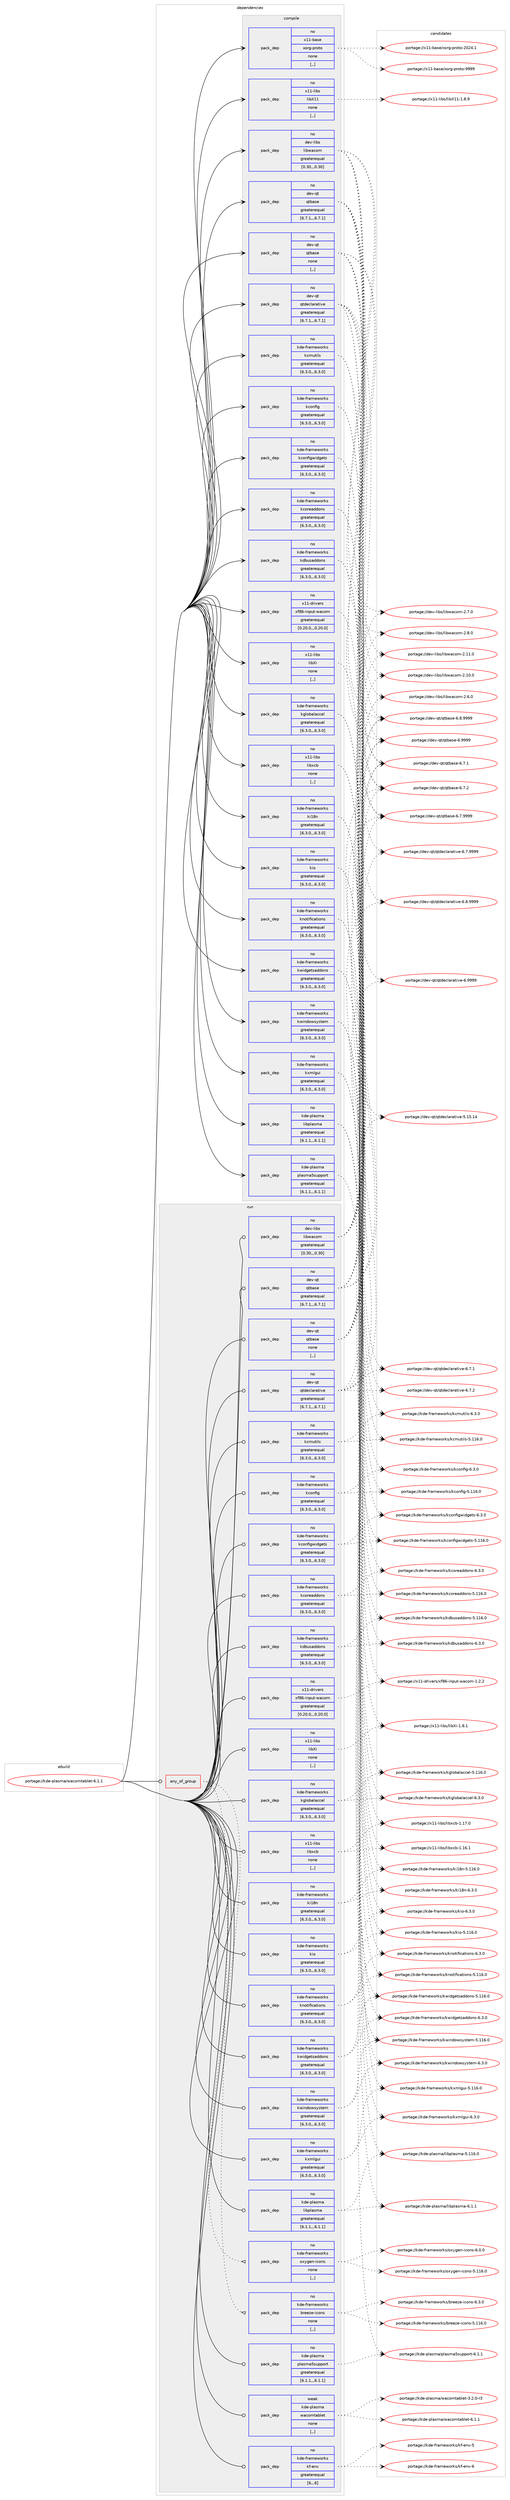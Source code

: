 digraph prolog {

# *************
# Graph options
# *************

newrank=true;
concentrate=true;
compound=true;
graph [rankdir=LR,fontname=Helvetica,fontsize=10,ranksep=1.5];#, ranksep=2.5, nodesep=0.2];
edge  [arrowhead=vee];
node  [fontname=Helvetica,fontsize=10];

# **********
# The ebuild
# **********

subgraph cluster_leftcol {
color=gray;
rank=same;
label=<<i>ebuild</i>>;
id [label="portage://kde-plasma/wacomtablet-6.1.1", color=red, width=4, href="../kde-plasma/wacomtablet-6.1.1.svg"];
}

# ****************
# The dependencies
# ****************

subgraph cluster_midcol {
color=gray;
label=<<i>dependencies</i>>;
subgraph cluster_compile {
fillcolor="#eeeeee";
style=filled;
label=<<i>compile</i>>;
subgraph pack198419 {
dependency267791 [label=<<TABLE BORDER="0" CELLBORDER="1" CELLSPACING="0" CELLPADDING="4" WIDTH="220"><TR><TD ROWSPAN="6" CELLPADDING="30">pack_dep</TD></TR><TR><TD WIDTH="110">no</TD></TR><TR><TD>dev-libs</TD></TR><TR><TD>libwacom</TD></TR><TR><TD>greaterequal</TD></TR><TR><TD>[0.30,,,0.30]</TD></TR></TABLE>>, shape=none, color=blue];
}
id:e -> dependency267791:w [weight=20,style="solid",arrowhead="vee"];
subgraph pack198420 {
dependency267792 [label=<<TABLE BORDER="0" CELLBORDER="1" CELLSPACING="0" CELLPADDING="4" WIDTH="220"><TR><TD ROWSPAN="6" CELLPADDING="30">pack_dep</TD></TR><TR><TD WIDTH="110">no</TD></TR><TR><TD>dev-qt</TD></TR><TR><TD>qtbase</TD></TR><TR><TD>greaterequal</TD></TR><TR><TD>[6.7.1,,,6.7.1]</TD></TR></TABLE>>, shape=none, color=blue];
}
id:e -> dependency267792:w [weight=20,style="solid",arrowhead="vee"];
subgraph pack198421 {
dependency267793 [label=<<TABLE BORDER="0" CELLBORDER="1" CELLSPACING="0" CELLPADDING="4" WIDTH="220"><TR><TD ROWSPAN="6" CELLPADDING="30">pack_dep</TD></TR><TR><TD WIDTH="110">no</TD></TR><TR><TD>dev-qt</TD></TR><TR><TD>qtbase</TD></TR><TR><TD>none</TD></TR><TR><TD>[,,]</TD></TR></TABLE>>, shape=none, color=blue];
}
id:e -> dependency267793:w [weight=20,style="solid",arrowhead="vee"];
subgraph pack198422 {
dependency267794 [label=<<TABLE BORDER="0" CELLBORDER="1" CELLSPACING="0" CELLPADDING="4" WIDTH="220"><TR><TD ROWSPAN="6" CELLPADDING="30">pack_dep</TD></TR><TR><TD WIDTH="110">no</TD></TR><TR><TD>dev-qt</TD></TR><TR><TD>qtdeclarative</TD></TR><TR><TD>greaterequal</TD></TR><TR><TD>[6.7.1,,,6.7.1]</TD></TR></TABLE>>, shape=none, color=blue];
}
id:e -> dependency267794:w [weight=20,style="solid",arrowhead="vee"];
subgraph pack198423 {
dependency267795 [label=<<TABLE BORDER="0" CELLBORDER="1" CELLSPACING="0" CELLPADDING="4" WIDTH="220"><TR><TD ROWSPAN="6" CELLPADDING="30">pack_dep</TD></TR><TR><TD WIDTH="110">no</TD></TR><TR><TD>kde-frameworks</TD></TR><TR><TD>kcmutils</TD></TR><TR><TD>greaterequal</TD></TR><TR><TD>[6.3.0,,,6.3.0]</TD></TR></TABLE>>, shape=none, color=blue];
}
id:e -> dependency267795:w [weight=20,style="solid",arrowhead="vee"];
subgraph pack198424 {
dependency267796 [label=<<TABLE BORDER="0" CELLBORDER="1" CELLSPACING="0" CELLPADDING="4" WIDTH="220"><TR><TD ROWSPAN="6" CELLPADDING="30">pack_dep</TD></TR><TR><TD WIDTH="110">no</TD></TR><TR><TD>kde-frameworks</TD></TR><TR><TD>kconfig</TD></TR><TR><TD>greaterequal</TD></TR><TR><TD>[6.3.0,,,6.3.0]</TD></TR></TABLE>>, shape=none, color=blue];
}
id:e -> dependency267796:w [weight=20,style="solid",arrowhead="vee"];
subgraph pack198425 {
dependency267797 [label=<<TABLE BORDER="0" CELLBORDER="1" CELLSPACING="0" CELLPADDING="4" WIDTH="220"><TR><TD ROWSPAN="6" CELLPADDING="30">pack_dep</TD></TR><TR><TD WIDTH="110">no</TD></TR><TR><TD>kde-frameworks</TD></TR><TR><TD>kconfigwidgets</TD></TR><TR><TD>greaterequal</TD></TR><TR><TD>[6.3.0,,,6.3.0]</TD></TR></TABLE>>, shape=none, color=blue];
}
id:e -> dependency267797:w [weight=20,style="solid",arrowhead="vee"];
subgraph pack198426 {
dependency267798 [label=<<TABLE BORDER="0" CELLBORDER="1" CELLSPACING="0" CELLPADDING="4" WIDTH="220"><TR><TD ROWSPAN="6" CELLPADDING="30">pack_dep</TD></TR><TR><TD WIDTH="110">no</TD></TR><TR><TD>kde-frameworks</TD></TR><TR><TD>kcoreaddons</TD></TR><TR><TD>greaterequal</TD></TR><TR><TD>[6.3.0,,,6.3.0]</TD></TR></TABLE>>, shape=none, color=blue];
}
id:e -> dependency267798:w [weight=20,style="solid",arrowhead="vee"];
subgraph pack198427 {
dependency267799 [label=<<TABLE BORDER="0" CELLBORDER="1" CELLSPACING="0" CELLPADDING="4" WIDTH="220"><TR><TD ROWSPAN="6" CELLPADDING="30">pack_dep</TD></TR><TR><TD WIDTH="110">no</TD></TR><TR><TD>kde-frameworks</TD></TR><TR><TD>kdbusaddons</TD></TR><TR><TD>greaterequal</TD></TR><TR><TD>[6.3.0,,,6.3.0]</TD></TR></TABLE>>, shape=none, color=blue];
}
id:e -> dependency267799:w [weight=20,style="solid",arrowhead="vee"];
subgraph pack198428 {
dependency267800 [label=<<TABLE BORDER="0" CELLBORDER="1" CELLSPACING="0" CELLPADDING="4" WIDTH="220"><TR><TD ROWSPAN="6" CELLPADDING="30">pack_dep</TD></TR><TR><TD WIDTH="110">no</TD></TR><TR><TD>kde-frameworks</TD></TR><TR><TD>kglobalaccel</TD></TR><TR><TD>greaterequal</TD></TR><TR><TD>[6.3.0,,,6.3.0]</TD></TR></TABLE>>, shape=none, color=blue];
}
id:e -> dependency267800:w [weight=20,style="solid",arrowhead="vee"];
subgraph pack198429 {
dependency267801 [label=<<TABLE BORDER="0" CELLBORDER="1" CELLSPACING="0" CELLPADDING="4" WIDTH="220"><TR><TD ROWSPAN="6" CELLPADDING="30">pack_dep</TD></TR><TR><TD WIDTH="110">no</TD></TR><TR><TD>kde-frameworks</TD></TR><TR><TD>ki18n</TD></TR><TR><TD>greaterequal</TD></TR><TR><TD>[6.3.0,,,6.3.0]</TD></TR></TABLE>>, shape=none, color=blue];
}
id:e -> dependency267801:w [weight=20,style="solid",arrowhead="vee"];
subgraph pack198430 {
dependency267802 [label=<<TABLE BORDER="0" CELLBORDER="1" CELLSPACING="0" CELLPADDING="4" WIDTH="220"><TR><TD ROWSPAN="6" CELLPADDING="30">pack_dep</TD></TR><TR><TD WIDTH="110">no</TD></TR><TR><TD>kde-frameworks</TD></TR><TR><TD>kio</TD></TR><TR><TD>greaterequal</TD></TR><TR><TD>[6.3.0,,,6.3.0]</TD></TR></TABLE>>, shape=none, color=blue];
}
id:e -> dependency267802:w [weight=20,style="solid",arrowhead="vee"];
subgraph pack198431 {
dependency267803 [label=<<TABLE BORDER="0" CELLBORDER="1" CELLSPACING="0" CELLPADDING="4" WIDTH="220"><TR><TD ROWSPAN="6" CELLPADDING="30">pack_dep</TD></TR><TR><TD WIDTH="110">no</TD></TR><TR><TD>kde-frameworks</TD></TR><TR><TD>knotifications</TD></TR><TR><TD>greaterequal</TD></TR><TR><TD>[6.3.0,,,6.3.0]</TD></TR></TABLE>>, shape=none, color=blue];
}
id:e -> dependency267803:w [weight=20,style="solid",arrowhead="vee"];
subgraph pack198432 {
dependency267804 [label=<<TABLE BORDER="0" CELLBORDER="1" CELLSPACING="0" CELLPADDING="4" WIDTH="220"><TR><TD ROWSPAN="6" CELLPADDING="30">pack_dep</TD></TR><TR><TD WIDTH="110">no</TD></TR><TR><TD>kde-frameworks</TD></TR><TR><TD>kwidgetsaddons</TD></TR><TR><TD>greaterequal</TD></TR><TR><TD>[6.3.0,,,6.3.0]</TD></TR></TABLE>>, shape=none, color=blue];
}
id:e -> dependency267804:w [weight=20,style="solid",arrowhead="vee"];
subgraph pack198433 {
dependency267805 [label=<<TABLE BORDER="0" CELLBORDER="1" CELLSPACING="0" CELLPADDING="4" WIDTH="220"><TR><TD ROWSPAN="6" CELLPADDING="30">pack_dep</TD></TR><TR><TD WIDTH="110">no</TD></TR><TR><TD>kde-frameworks</TD></TR><TR><TD>kwindowsystem</TD></TR><TR><TD>greaterequal</TD></TR><TR><TD>[6.3.0,,,6.3.0]</TD></TR></TABLE>>, shape=none, color=blue];
}
id:e -> dependency267805:w [weight=20,style="solid",arrowhead="vee"];
subgraph pack198434 {
dependency267806 [label=<<TABLE BORDER="0" CELLBORDER="1" CELLSPACING="0" CELLPADDING="4" WIDTH="220"><TR><TD ROWSPAN="6" CELLPADDING="30">pack_dep</TD></TR><TR><TD WIDTH="110">no</TD></TR><TR><TD>kde-frameworks</TD></TR><TR><TD>kxmlgui</TD></TR><TR><TD>greaterequal</TD></TR><TR><TD>[6.3.0,,,6.3.0]</TD></TR></TABLE>>, shape=none, color=blue];
}
id:e -> dependency267806:w [weight=20,style="solid",arrowhead="vee"];
subgraph pack198435 {
dependency267807 [label=<<TABLE BORDER="0" CELLBORDER="1" CELLSPACING="0" CELLPADDING="4" WIDTH="220"><TR><TD ROWSPAN="6" CELLPADDING="30">pack_dep</TD></TR><TR><TD WIDTH="110">no</TD></TR><TR><TD>kde-plasma</TD></TR><TR><TD>libplasma</TD></TR><TR><TD>greaterequal</TD></TR><TR><TD>[6.1.1,,,6.1.1]</TD></TR></TABLE>>, shape=none, color=blue];
}
id:e -> dependency267807:w [weight=20,style="solid",arrowhead="vee"];
subgraph pack198436 {
dependency267808 [label=<<TABLE BORDER="0" CELLBORDER="1" CELLSPACING="0" CELLPADDING="4" WIDTH="220"><TR><TD ROWSPAN="6" CELLPADDING="30">pack_dep</TD></TR><TR><TD WIDTH="110">no</TD></TR><TR><TD>kde-plasma</TD></TR><TR><TD>plasma5support</TD></TR><TR><TD>greaterequal</TD></TR><TR><TD>[6.1.1,,,6.1.1]</TD></TR></TABLE>>, shape=none, color=blue];
}
id:e -> dependency267808:w [weight=20,style="solid",arrowhead="vee"];
subgraph pack198437 {
dependency267809 [label=<<TABLE BORDER="0" CELLBORDER="1" CELLSPACING="0" CELLPADDING="4" WIDTH="220"><TR><TD ROWSPAN="6" CELLPADDING="30">pack_dep</TD></TR><TR><TD WIDTH="110">no</TD></TR><TR><TD>x11-base</TD></TR><TR><TD>xorg-proto</TD></TR><TR><TD>none</TD></TR><TR><TD>[,,]</TD></TR></TABLE>>, shape=none, color=blue];
}
id:e -> dependency267809:w [weight=20,style="solid",arrowhead="vee"];
subgraph pack198438 {
dependency267810 [label=<<TABLE BORDER="0" CELLBORDER="1" CELLSPACING="0" CELLPADDING="4" WIDTH="220"><TR><TD ROWSPAN="6" CELLPADDING="30">pack_dep</TD></TR><TR><TD WIDTH="110">no</TD></TR><TR><TD>x11-drivers</TD></TR><TR><TD>xf86-input-wacom</TD></TR><TR><TD>greaterequal</TD></TR><TR><TD>[0.20.0,,,0.20.0]</TD></TR></TABLE>>, shape=none, color=blue];
}
id:e -> dependency267810:w [weight=20,style="solid",arrowhead="vee"];
subgraph pack198439 {
dependency267811 [label=<<TABLE BORDER="0" CELLBORDER="1" CELLSPACING="0" CELLPADDING="4" WIDTH="220"><TR><TD ROWSPAN="6" CELLPADDING="30">pack_dep</TD></TR><TR><TD WIDTH="110">no</TD></TR><TR><TD>x11-libs</TD></TR><TR><TD>libX11</TD></TR><TR><TD>none</TD></TR><TR><TD>[,,]</TD></TR></TABLE>>, shape=none, color=blue];
}
id:e -> dependency267811:w [weight=20,style="solid",arrowhead="vee"];
subgraph pack198440 {
dependency267812 [label=<<TABLE BORDER="0" CELLBORDER="1" CELLSPACING="0" CELLPADDING="4" WIDTH="220"><TR><TD ROWSPAN="6" CELLPADDING="30">pack_dep</TD></TR><TR><TD WIDTH="110">no</TD></TR><TR><TD>x11-libs</TD></TR><TR><TD>libXi</TD></TR><TR><TD>none</TD></TR><TR><TD>[,,]</TD></TR></TABLE>>, shape=none, color=blue];
}
id:e -> dependency267812:w [weight=20,style="solid",arrowhead="vee"];
subgraph pack198441 {
dependency267813 [label=<<TABLE BORDER="0" CELLBORDER="1" CELLSPACING="0" CELLPADDING="4" WIDTH="220"><TR><TD ROWSPAN="6" CELLPADDING="30">pack_dep</TD></TR><TR><TD WIDTH="110">no</TD></TR><TR><TD>x11-libs</TD></TR><TR><TD>libxcb</TD></TR><TR><TD>none</TD></TR><TR><TD>[,,]</TD></TR></TABLE>>, shape=none, color=blue];
}
id:e -> dependency267813:w [weight=20,style="solid",arrowhead="vee"];
}
subgraph cluster_compileandrun {
fillcolor="#eeeeee";
style=filled;
label=<<i>compile and run</i>>;
}
subgraph cluster_run {
fillcolor="#eeeeee";
style=filled;
label=<<i>run</i>>;
subgraph any2012 {
dependency267814 [label=<<TABLE BORDER="0" CELLBORDER="1" CELLSPACING="0" CELLPADDING="4"><TR><TD CELLPADDING="10">any_of_group</TD></TR></TABLE>>, shape=none, color=red];subgraph pack198442 {
dependency267815 [label=<<TABLE BORDER="0" CELLBORDER="1" CELLSPACING="0" CELLPADDING="4" WIDTH="220"><TR><TD ROWSPAN="6" CELLPADDING="30">pack_dep</TD></TR><TR><TD WIDTH="110">no</TD></TR><TR><TD>kde-frameworks</TD></TR><TR><TD>breeze-icons</TD></TR><TR><TD>none</TD></TR><TR><TD>[,,]</TD></TR></TABLE>>, shape=none, color=blue];
}
dependency267814:e -> dependency267815:w [weight=20,style="dotted",arrowhead="oinv"];
subgraph pack198443 {
dependency267816 [label=<<TABLE BORDER="0" CELLBORDER="1" CELLSPACING="0" CELLPADDING="4" WIDTH="220"><TR><TD ROWSPAN="6" CELLPADDING="30">pack_dep</TD></TR><TR><TD WIDTH="110">no</TD></TR><TR><TD>kde-frameworks</TD></TR><TR><TD>oxygen-icons</TD></TR><TR><TD>none</TD></TR><TR><TD>[,,]</TD></TR></TABLE>>, shape=none, color=blue];
}
dependency267814:e -> dependency267816:w [weight=20,style="dotted",arrowhead="oinv"];
}
id:e -> dependency267814:w [weight=20,style="solid",arrowhead="odot"];
subgraph pack198444 {
dependency267817 [label=<<TABLE BORDER="0" CELLBORDER="1" CELLSPACING="0" CELLPADDING="4" WIDTH="220"><TR><TD ROWSPAN="6" CELLPADDING="30">pack_dep</TD></TR><TR><TD WIDTH="110">no</TD></TR><TR><TD>dev-libs</TD></TR><TR><TD>libwacom</TD></TR><TR><TD>greaterequal</TD></TR><TR><TD>[0.30,,,0.30]</TD></TR></TABLE>>, shape=none, color=blue];
}
id:e -> dependency267817:w [weight=20,style="solid",arrowhead="odot"];
subgraph pack198445 {
dependency267818 [label=<<TABLE BORDER="0" CELLBORDER="1" CELLSPACING="0" CELLPADDING="4" WIDTH="220"><TR><TD ROWSPAN="6" CELLPADDING="30">pack_dep</TD></TR><TR><TD WIDTH="110">no</TD></TR><TR><TD>dev-qt</TD></TR><TR><TD>qtbase</TD></TR><TR><TD>greaterequal</TD></TR><TR><TD>[6.7.1,,,6.7.1]</TD></TR></TABLE>>, shape=none, color=blue];
}
id:e -> dependency267818:w [weight=20,style="solid",arrowhead="odot"];
subgraph pack198446 {
dependency267819 [label=<<TABLE BORDER="0" CELLBORDER="1" CELLSPACING="0" CELLPADDING="4" WIDTH="220"><TR><TD ROWSPAN="6" CELLPADDING="30">pack_dep</TD></TR><TR><TD WIDTH="110">no</TD></TR><TR><TD>dev-qt</TD></TR><TR><TD>qtbase</TD></TR><TR><TD>none</TD></TR><TR><TD>[,,]</TD></TR></TABLE>>, shape=none, color=blue];
}
id:e -> dependency267819:w [weight=20,style="solid",arrowhead="odot"];
subgraph pack198447 {
dependency267820 [label=<<TABLE BORDER="0" CELLBORDER="1" CELLSPACING="0" CELLPADDING="4" WIDTH="220"><TR><TD ROWSPAN="6" CELLPADDING="30">pack_dep</TD></TR><TR><TD WIDTH="110">no</TD></TR><TR><TD>dev-qt</TD></TR><TR><TD>qtdeclarative</TD></TR><TR><TD>greaterequal</TD></TR><TR><TD>[6.7.1,,,6.7.1]</TD></TR></TABLE>>, shape=none, color=blue];
}
id:e -> dependency267820:w [weight=20,style="solid",arrowhead="odot"];
subgraph pack198448 {
dependency267821 [label=<<TABLE BORDER="0" CELLBORDER="1" CELLSPACING="0" CELLPADDING="4" WIDTH="220"><TR><TD ROWSPAN="6" CELLPADDING="30">pack_dep</TD></TR><TR><TD WIDTH="110">no</TD></TR><TR><TD>kde-frameworks</TD></TR><TR><TD>kcmutils</TD></TR><TR><TD>greaterequal</TD></TR><TR><TD>[6.3.0,,,6.3.0]</TD></TR></TABLE>>, shape=none, color=blue];
}
id:e -> dependency267821:w [weight=20,style="solid",arrowhead="odot"];
subgraph pack198449 {
dependency267822 [label=<<TABLE BORDER="0" CELLBORDER="1" CELLSPACING="0" CELLPADDING="4" WIDTH="220"><TR><TD ROWSPAN="6" CELLPADDING="30">pack_dep</TD></TR><TR><TD WIDTH="110">no</TD></TR><TR><TD>kde-frameworks</TD></TR><TR><TD>kconfig</TD></TR><TR><TD>greaterequal</TD></TR><TR><TD>[6.3.0,,,6.3.0]</TD></TR></TABLE>>, shape=none, color=blue];
}
id:e -> dependency267822:w [weight=20,style="solid",arrowhead="odot"];
subgraph pack198450 {
dependency267823 [label=<<TABLE BORDER="0" CELLBORDER="1" CELLSPACING="0" CELLPADDING="4" WIDTH="220"><TR><TD ROWSPAN="6" CELLPADDING="30">pack_dep</TD></TR><TR><TD WIDTH="110">no</TD></TR><TR><TD>kde-frameworks</TD></TR><TR><TD>kconfigwidgets</TD></TR><TR><TD>greaterequal</TD></TR><TR><TD>[6.3.0,,,6.3.0]</TD></TR></TABLE>>, shape=none, color=blue];
}
id:e -> dependency267823:w [weight=20,style="solid",arrowhead="odot"];
subgraph pack198451 {
dependency267824 [label=<<TABLE BORDER="0" CELLBORDER="1" CELLSPACING="0" CELLPADDING="4" WIDTH="220"><TR><TD ROWSPAN="6" CELLPADDING="30">pack_dep</TD></TR><TR><TD WIDTH="110">no</TD></TR><TR><TD>kde-frameworks</TD></TR><TR><TD>kcoreaddons</TD></TR><TR><TD>greaterequal</TD></TR><TR><TD>[6.3.0,,,6.3.0]</TD></TR></TABLE>>, shape=none, color=blue];
}
id:e -> dependency267824:w [weight=20,style="solid",arrowhead="odot"];
subgraph pack198452 {
dependency267825 [label=<<TABLE BORDER="0" CELLBORDER="1" CELLSPACING="0" CELLPADDING="4" WIDTH="220"><TR><TD ROWSPAN="6" CELLPADDING="30">pack_dep</TD></TR><TR><TD WIDTH="110">no</TD></TR><TR><TD>kde-frameworks</TD></TR><TR><TD>kdbusaddons</TD></TR><TR><TD>greaterequal</TD></TR><TR><TD>[6.3.0,,,6.3.0]</TD></TR></TABLE>>, shape=none, color=blue];
}
id:e -> dependency267825:w [weight=20,style="solid",arrowhead="odot"];
subgraph pack198453 {
dependency267826 [label=<<TABLE BORDER="0" CELLBORDER="1" CELLSPACING="0" CELLPADDING="4" WIDTH="220"><TR><TD ROWSPAN="6" CELLPADDING="30">pack_dep</TD></TR><TR><TD WIDTH="110">no</TD></TR><TR><TD>kde-frameworks</TD></TR><TR><TD>kf-env</TD></TR><TR><TD>greaterequal</TD></TR><TR><TD>[6,,,6]</TD></TR></TABLE>>, shape=none, color=blue];
}
id:e -> dependency267826:w [weight=20,style="solid",arrowhead="odot"];
subgraph pack198454 {
dependency267827 [label=<<TABLE BORDER="0" CELLBORDER="1" CELLSPACING="0" CELLPADDING="4" WIDTH="220"><TR><TD ROWSPAN="6" CELLPADDING="30">pack_dep</TD></TR><TR><TD WIDTH="110">no</TD></TR><TR><TD>kde-frameworks</TD></TR><TR><TD>kglobalaccel</TD></TR><TR><TD>greaterequal</TD></TR><TR><TD>[6.3.0,,,6.3.0]</TD></TR></TABLE>>, shape=none, color=blue];
}
id:e -> dependency267827:w [weight=20,style="solid",arrowhead="odot"];
subgraph pack198455 {
dependency267828 [label=<<TABLE BORDER="0" CELLBORDER="1" CELLSPACING="0" CELLPADDING="4" WIDTH="220"><TR><TD ROWSPAN="6" CELLPADDING="30">pack_dep</TD></TR><TR><TD WIDTH="110">no</TD></TR><TR><TD>kde-frameworks</TD></TR><TR><TD>ki18n</TD></TR><TR><TD>greaterequal</TD></TR><TR><TD>[6.3.0,,,6.3.0]</TD></TR></TABLE>>, shape=none, color=blue];
}
id:e -> dependency267828:w [weight=20,style="solid",arrowhead="odot"];
subgraph pack198456 {
dependency267829 [label=<<TABLE BORDER="0" CELLBORDER="1" CELLSPACING="0" CELLPADDING="4" WIDTH="220"><TR><TD ROWSPAN="6" CELLPADDING="30">pack_dep</TD></TR><TR><TD WIDTH="110">no</TD></TR><TR><TD>kde-frameworks</TD></TR><TR><TD>kio</TD></TR><TR><TD>greaterequal</TD></TR><TR><TD>[6.3.0,,,6.3.0]</TD></TR></TABLE>>, shape=none, color=blue];
}
id:e -> dependency267829:w [weight=20,style="solid",arrowhead="odot"];
subgraph pack198457 {
dependency267830 [label=<<TABLE BORDER="0" CELLBORDER="1" CELLSPACING="0" CELLPADDING="4" WIDTH="220"><TR><TD ROWSPAN="6" CELLPADDING="30">pack_dep</TD></TR><TR><TD WIDTH="110">no</TD></TR><TR><TD>kde-frameworks</TD></TR><TR><TD>knotifications</TD></TR><TR><TD>greaterequal</TD></TR><TR><TD>[6.3.0,,,6.3.0]</TD></TR></TABLE>>, shape=none, color=blue];
}
id:e -> dependency267830:w [weight=20,style="solid",arrowhead="odot"];
subgraph pack198458 {
dependency267831 [label=<<TABLE BORDER="0" CELLBORDER="1" CELLSPACING="0" CELLPADDING="4" WIDTH="220"><TR><TD ROWSPAN="6" CELLPADDING="30">pack_dep</TD></TR><TR><TD WIDTH="110">no</TD></TR><TR><TD>kde-frameworks</TD></TR><TR><TD>kwidgetsaddons</TD></TR><TR><TD>greaterequal</TD></TR><TR><TD>[6.3.0,,,6.3.0]</TD></TR></TABLE>>, shape=none, color=blue];
}
id:e -> dependency267831:w [weight=20,style="solid",arrowhead="odot"];
subgraph pack198459 {
dependency267832 [label=<<TABLE BORDER="0" CELLBORDER="1" CELLSPACING="0" CELLPADDING="4" WIDTH="220"><TR><TD ROWSPAN="6" CELLPADDING="30">pack_dep</TD></TR><TR><TD WIDTH="110">no</TD></TR><TR><TD>kde-frameworks</TD></TR><TR><TD>kwindowsystem</TD></TR><TR><TD>greaterequal</TD></TR><TR><TD>[6.3.0,,,6.3.0]</TD></TR></TABLE>>, shape=none, color=blue];
}
id:e -> dependency267832:w [weight=20,style="solid",arrowhead="odot"];
subgraph pack198460 {
dependency267833 [label=<<TABLE BORDER="0" CELLBORDER="1" CELLSPACING="0" CELLPADDING="4" WIDTH="220"><TR><TD ROWSPAN="6" CELLPADDING="30">pack_dep</TD></TR><TR><TD WIDTH="110">no</TD></TR><TR><TD>kde-frameworks</TD></TR><TR><TD>kxmlgui</TD></TR><TR><TD>greaterequal</TD></TR><TR><TD>[6.3.0,,,6.3.0]</TD></TR></TABLE>>, shape=none, color=blue];
}
id:e -> dependency267833:w [weight=20,style="solid",arrowhead="odot"];
subgraph pack198461 {
dependency267834 [label=<<TABLE BORDER="0" CELLBORDER="1" CELLSPACING="0" CELLPADDING="4" WIDTH="220"><TR><TD ROWSPAN="6" CELLPADDING="30">pack_dep</TD></TR><TR><TD WIDTH="110">no</TD></TR><TR><TD>kde-plasma</TD></TR><TR><TD>libplasma</TD></TR><TR><TD>greaterequal</TD></TR><TR><TD>[6.1.1,,,6.1.1]</TD></TR></TABLE>>, shape=none, color=blue];
}
id:e -> dependency267834:w [weight=20,style="solid",arrowhead="odot"];
subgraph pack198462 {
dependency267835 [label=<<TABLE BORDER="0" CELLBORDER="1" CELLSPACING="0" CELLPADDING="4" WIDTH="220"><TR><TD ROWSPAN="6" CELLPADDING="30">pack_dep</TD></TR><TR><TD WIDTH="110">no</TD></TR><TR><TD>kde-plasma</TD></TR><TR><TD>plasma5support</TD></TR><TR><TD>greaterequal</TD></TR><TR><TD>[6.1.1,,,6.1.1]</TD></TR></TABLE>>, shape=none, color=blue];
}
id:e -> dependency267835:w [weight=20,style="solid",arrowhead="odot"];
subgraph pack198463 {
dependency267836 [label=<<TABLE BORDER="0" CELLBORDER="1" CELLSPACING="0" CELLPADDING="4" WIDTH="220"><TR><TD ROWSPAN="6" CELLPADDING="30">pack_dep</TD></TR><TR><TD WIDTH="110">no</TD></TR><TR><TD>x11-drivers</TD></TR><TR><TD>xf86-input-wacom</TD></TR><TR><TD>greaterequal</TD></TR><TR><TD>[0.20.0,,,0.20.0]</TD></TR></TABLE>>, shape=none, color=blue];
}
id:e -> dependency267836:w [weight=20,style="solid",arrowhead="odot"];
subgraph pack198464 {
dependency267837 [label=<<TABLE BORDER="0" CELLBORDER="1" CELLSPACING="0" CELLPADDING="4" WIDTH="220"><TR><TD ROWSPAN="6" CELLPADDING="30">pack_dep</TD></TR><TR><TD WIDTH="110">no</TD></TR><TR><TD>x11-libs</TD></TR><TR><TD>libXi</TD></TR><TR><TD>none</TD></TR><TR><TD>[,,]</TD></TR></TABLE>>, shape=none, color=blue];
}
id:e -> dependency267837:w [weight=20,style="solid",arrowhead="odot"];
subgraph pack198465 {
dependency267838 [label=<<TABLE BORDER="0" CELLBORDER="1" CELLSPACING="0" CELLPADDING="4" WIDTH="220"><TR><TD ROWSPAN="6" CELLPADDING="30">pack_dep</TD></TR><TR><TD WIDTH="110">no</TD></TR><TR><TD>x11-libs</TD></TR><TR><TD>libxcb</TD></TR><TR><TD>none</TD></TR><TR><TD>[,,]</TD></TR></TABLE>>, shape=none, color=blue];
}
id:e -> dependency267838:w [weight=20,style="solid",arrowhead="odot"];
subgraph pack198466 {
dependency267839 [label=<<TABLE BORDER="0" CELLBORDER="1" CELLSPACING="0" CELLPADDING="4" WIDTH="220"><TR><TD ROWSPAN="6" CELLPADDING="30">pack_dep</TD></TR><TR><TD WIDTH="110">weak</TD></TR><TR><TD>kde-plasma</TD></TR><TR><TD>wacomtablet</TD></TR><TR><TD>none</TD></TR><TR><TD>[,,]</TD></TR></TABLE>>, shape=none, color=blue];
}
id:e -> dependency267839:w [weight=20,style="solid",arrowhead="odot"];
}
}

# **************
# The candidates
# **************

subgraph cluster_choices {
rank=same;
color=gray;
label=<<i>candidates</i>>;

subgraph choice198419 {
color=black;
nodesep=1;
choice10010111845108105981154710810598119979911110945504649484648 [label="portage://dev-libs/libwacom-2.10.0", color=red, width=4,href="../dev-libs/libwacom-2.10.0.svg"];
choice10010111845108105981154710810598119979911110945504649494648 [label="portage://dev-libs/libwacom-2.11.0", color=red, width=4,href="../dev-libs/libwacom-2.11.0.svg"];
choice100101118451081059811547108105981199799111109455046544648 [label="portage://dev-libs/libwacom-2.6.0", color=red, width=4,href="../dev-libs/libwacom-2.6.0.svg"];
choice100101118451081059811547108105981199799111109455046554648 [label="portage://dev-libs/libwacom-2.7.0", color=red, width=4,href="../dev-libs/libwacom-2.7.0.svg"];
choice100101118451081059811547108105981199799111109455046564648 [label="portage://dev-libs/libwacom-2.8.0", color=red, width=4,href="../dev-libs/libwacom-2.8.0.svg"];
dependency267791:e -> choice10010111845108105981154710810598119979911110945504649484648:w [style=dotted,weight="100"];
dependency267791:e -> choice10010111845108105981154710810598119979911110945504649494648:w [style=dotted,weight="100"];
dependency267791:e -> choice100101118451081059811547108105981199799111109455046544648:w [style=dotted,weight="100"];
dependency267791:e -> choice100101118451081059811547108105981199799111109455046554648:w [style=dotted,weight="100"];
dependency267791:e -> choice100101118451081059811547108105981199799111109455046564648:w [style=dotted,weight="100"];
}
subgraph choice198420 {
color=black;
nodesep=1;
choice10010111845113116471131169897115101455446554649 [label="portage://dev-qt/qtbase-6.7.1", color=red, width=4,href="../dev-qt/qtbase-6.7.1.svg"];
choice10010111845113116471131169897115101455446554650 [label="portage://dev-qt/qtbase-6.7.2", color=red, width=4,href="../dev-qt/qtbase-6.7.2.svg"];
choice10010111845113116471131169897115101455446554657575757 [label="portage://dev-qt/qtbase-6.7.9999", color=red, width=4,href="../dev-qt/qtbase-6.7.9999.svg"];
choice10010111845113116471131169897115101455446564657575757 [label="portage://dev-qt/qtbase-6.8.9999", color=red, width=4,href="../dev-qt/qtbase-6.8.9999.svg"];
choice1001011184511311647113116989711510145544657575757 [label="portage://dev-qt/qtbase-6.9999", color=red, width=4,href="../dev-qt/qtbase-6.9999.svg"];
dependency267792:e -> choice10010111845113116471131169897115101455446554649:w [style=dotted,weight="100"];
dependency267792:e -> choice10010111845113116471131169897115101455446554650:w [style=dotted,weight="100"];
dependency267792:e -> choice10010111845113116471131169897115101455446554657575757:w [style=dotted,weight="100"];
dependency267792:e -> choice10010111845113116471131169897115101455446564657575757:w [style=dotted,weight="100"];
dependency267792:e -> choice1001011184511311647113116989711510145544657575757:w [style=dotted,weight="100"];
}
subgraph choice198421 {
color=black;
nodesep=1;
choice10010111845113116471131169897115101455446554649 [label="portage://dev-qt/qtbase-6.7.1", color=red, width=4,href="../dev-qt/qtbase-6.7.1.svg"];
choice10010111845113116471131169897115101455446554650 [label="portage://dev-qt/qtbase-6.7.2", color=red, width=4,href="../dev-qt/qtbase-6.7.2.svg"];
choice10010111845113116471131169897115101455446554657575757 [label="portage://dev-qt/qtbase-6.7.9999", color=red, width=4,href="../dev-qt/qtbase-6.7.9999.svg"];
choice10010111845113116471131169897115101455446564657575757 [label="portage://dev-qt/qtbase-6.8.9999", color=red, width=4,href="../dev-qt/qtbase-6.8.9999.svg"];
choice1001011184511311647113116989711510145544657575757 [label="portage://dev-qt/qtbase-6.9999", color=red, width=4,href="../dev-qt/qtbase-6.9999.svg"];
dependency267793:e -> choice10010111845113116471131169897115101455446554649:w [style=dotted,weight="100"];
dependency267793:e -> choice10010111845113116471131169897115101455446554650:w [style=dotted,weight="100"];
dependency267793:e -> choice10010111845113116471131169897115101455446554657575757:w [style=dotted,weight="100"];
dependency267793:e -> choice10010111845113116471131169897115101455446564657575757:w [style=dotted,weight="100"];
dependency267793:e -> choice1001011184511311647113116989711510145544657575757:w [style=dotted,weight="100"];
}
subgraph choice198422 {
color=black;
nodesep=1;
choice10010111845113116471131161001019910897114971161051181014553464953464952 [label="portage://dev-qt/qtdeclarative-5.15.14", color=red, width=4,href="../dev-qt/qtdeclarative-5.15.14.svg"];
choice1001011184511311647113116100101991089711497116105118101455446554649 [label="portage://dev-qt/qtdeclarative-6.7.1", color=red, width=4,href="../dev-qt/qtdeclarative-6.7.1.svg"];
choice1001011184511311647113116100101991089711497116105118101455446554650 [label="portage://dev-qt/qtdeclarative-6.7.2", color=red, width=4,href="../dev-qt/qtdeclarative-6.7.2.svg"];
choice1001011184511311647113116100101991089711497116105118101455446554657575757 [label="portage://dev-qt/qtdeclarative-6.7.9999", color=red, width=4,href="../dev-qt/qtdeclarative-6.7.9999.svg"];
choice1001011184511311647113116100101991089711497116105118101455446564657575757 [label="portage://dev-qt/qtdeclarative-6.8.9999", color=red, width=4,href="../dev-qt/qtdeclarative-6.8.9999.svg"];
choice100101118451131164711311610010199108971149711610511810145544657575757 [label="portage://dev-qt/qtdeclarative-6.9999", color=red, width=4,href="../dev-qt/qtdeclarative-6.9999.svg"];
dependency267794:e -> choice10010111845113116471131161001019910897114971161051181014553464953464952:w [style=dotted,weight="100"];
dependency267794:e -> choice1001011184511311647113116100101991089711497116105118101455446554649:w [style=dotted,weight="100"];
dependency267794:e -> choice1001011184511311647113116100101991089711497116105118101455446554650:w [style=dotted,weight="100"];
dependency267794:e -> choice1001011184511311647113116100101991089711497116105118101455446554657575757:w [style=dotted,weight="100"];
dependency267794:e -> choice1001011184511311647113116100101991089711497116105118101455446564657575757:w [style=dotted,weight="100"];
dependency267794:e -> choice100101118451131164711311610010199108971149711610511810145544657575757:w [style=dotted,weight="100"];
}
subgraph choice198423 {
color=black;
nodesep=1;
choice107100101451021149710910111911111410711547107991091171161051081154553464949544648 [label="portage://kde-frameworks/kcmutils-5.116.0", color=red, width=4,href="../kde-frameworks/kcmutils-5.116.0.svg"];
choice10710010145102114971091011191111141071154710799109117116105108115455446514648 [label="portage://kde-frameworks/kcmutils-6.3.0", color=red, width=4,href="../kde-frameworks/kcmutils-6.3.0.svg"];
dependency267795:e -> choice107100101451021149710910111911111410711547107991091171161051081154553464949544648:w [style=dotted,weight="100"];
dependency267795:e -> choice10710010145102114971091011191111141071154710799109117116105108115455446514648:w [style=dotted,weight="100"];
}
subgraph choice198424 {
color=black;
nodesep=1;
choice107100101451021149710910111911111410711547107991111101021051034553464949544648 [label="portage://kde-frameworks/kconfig-5.116.0", color=red, width=4,href="../kde-frameworks/kconfig-5.116.0.svg"];
choice10710010145102114971091011191111141071154710799111110102105103455446514648 [label="portage://kde-frameworks/kconfig-6.3.0", color=red, width=4,href="../kde-frameworks/kconfig-6.3.0.svg"];
dependency267796:e -> choice107100101451021149710910111911111410711547107991111101021051034553464949544648:w [style=dotted,weight="100"];
dependency267796:e -> choice10710010145102114971091011191111141071154710799111110102105103455446514648:w [style=dotted,weight="100"];
}
subgraph choice198425 {
color=black;
nodesep=1;
choice107100101451021149710910111911111410711547107991111101021051031191051001031011161154553464949544648 [label="portage://kde-frameworks/kconfigwidgets-5.116.0", color=red, width=4,href="../kde-frameworks/kconfigwidgets-5.116.0.svg"];
choice10710010145102114971091011191111141071154710799111110102105103119105100103101116115455446514648 [label="portage://kde-frameworks/kconfigwidgets-6.3.0", color=red, width=4,href="../kde-frameworks/kconfigwidgets-6.3.0.svg"];
dependency267797:e -> choice107100101451021149710910111911111410711547107991111101021051031191051001031011161154553464949544648:w [style=dotted,weight="100"];
dependency267797:e -> choice10710010145102114971091011191111141071154710799111110102105103119105100103101116115455446514648:w [style=dotted,weight="100"];
}
subgraph choice198426 {
color=black;
nodesep=1;
choice10710010145102114971091011191111141071154710799111114101971001001111101154553464949544648 [label="portage://kde-frameworks/kcoreaddons-5.116.0", color=red, width=4,href="../kde-frameworks/kcoreaddons-5.116.0.svg"];
choice1071001014510211497109101119111114107115471079911111410197100100111110115455446514648 [label="portage://kde-frameworks/kcoreaddons-6.3.0", color=red, width=4,href="../kde-frameworks/kcoreaddons-6.3.0.svg"];
dependency267798:e -> choice10710010145102114971091011191111141071154710799111114101971001001111101154553464949544648:w [style=dotted,weight="100"];
dependency267798:e -> choice1071001014510211497109101119111114107115471079911111410197100100111110115455446514648:w [style=dotted,weight="100"];
}
subgraph choice198427 {
color=black;
nodesep=1;
choice10710010145102114971091011191111141071154710710098117115971001001111101154553464949544648 [label="portage://kde-frameworks/kdbusaddons-5.116.0", color=red, width=4,href="../kde-frameworks/kdbusaddons-5.116.0.svg"];
choice1071001014510211497109101119111114107115471071009811711597100100111110115455446514648 [label="portage://kde-frameworks/kdbusaddons-6.3.0", color=red, width=4,href="../kde-frameworks/kdbusaddons-6.3.0.svg"];
dependency267799:e -> choice10710010145102114971091011191111141071154710710098117115971001001111101154553464949544648:w [style=dotted,weight="100"];
dependency267799:e -> choice1071001014510211497109101119111114107115471071009811711597100100111110115455446514648:w [style=dotted,weight="100"];
}
subgraph choice198428 {
color=black;
nodesep=1;
choice10710010145102114971091011191111141071154710710310811198971089799991011084553464949544648 [label="portage://kde-frameworks/kglobalaccel-5.116.0", color=red, width=4,href="../kde-frameworks/kglobalaccel-5.116.0.svg"];
choice1071001014510211497109101119111114107115471071031081119897108979999101108455446514648 [label="portage://kde-frameworks/kglobalaccel-6.3.0", color=red, width=4,href="../kde-frameworks/kglobalaccel-6.3.0.svg"];
dependency267800:e -> choice10710010145102114971091011191111141071154710710310811198971089799991011084553464949544648:w [style=dotted,weight="100"];
dependency267800:e -> choice1071001014510211497109101119111114107115471071031081119897108979999101108455446514648:w [style=dotted,weight="100"];
}
subgraph choice198429 {
color=black;
nodesep=1;
choice10710010145102114971091011191111141071154710710549561104553464949544648 [label="portage://kde-frameworks/ki18n-5.116.0", color=red, width=4,href="../kde-frameworks/ki18n-5.116.0.svg"];
choice1071001014510211497109101119111114107115471071054956110455446514648 [label="portage://kde-frameworks/ki18n-6.3.0", color=red, width=4,href="../kde-frameworks/ki18n-6.3.0.svg"];
dependency267801:e -> choice10710010145102114971091011191111141071154710710549561104553464949544648:w [style=dotted,weight="100"];
dependency267801:e -> choice1071001014510211497109101119111114107115471071054956110455446514648:w [style=dotted,weight="100"];
}
subgraph choice198430 {
color=black;
nodesep=1;
choice1071001014510211497109101119111114107115471071051114553464949544648 [label="portage://kde-frameworks/kio-5.116.0", color=red, width=4,href="../kde-frameworks/kio-5.116.0.svg"];
choice107100101451021149710910111911111410711547107105111455446514648 [label="portage://kde-frameworks/kio-6.3.0", color=red, width=4,href="../kde-frameworks/kio-6.3.0.svg"];
dependency267802:e -> choice1071001014510211497109101119111114107115471071051114553464949544648:w [style=dotted,weight="100"];
dependency267802:e -> choice107100101451021149710910111911111410711547107105111455446514648:w [style=dotted,weight="100"];
}
subgraph choice198431 {
color=black;
nodesep=1;
choice10710010145102114971091011191111141071154710711011111610510210599971161051111101154553464949544648 [label="portage://kde-frameworks/knotifications-5.116.0", color=red, width=4,href="../kde-frameworks/knotifications-5.116.0.svg"];
choice1071001014510211497109101119111114107115471071101111161051021059997116105111110115455446514648 [label="portage://kde-frameworks/knotifications-6.3.0", color=red, width=4,href="../kde-frameworks/knotifications-6.3.0.svg"];
dependency267803:e -> choice10710010145102114971091011191111141071154710711011111610510210599971161051111101154553464949544648:w [style=dotted,weight="100"];
dependency267803:e -> choice1071001014510211497109101119111114107115471071101111161051021059997116105111110115455446514648:w [style=dotted,weight="100"];
}
subgraph choice198432 {
color=black;
nodesep=1;
choice107100101451021149710910111911111410711547107119105100103101116115971001001111101154553464949544648 [label="portage://kde-frameworks/kwidgetsaddons-5.116.0", color=red, width=4,href="../kde-frameworks/kwidgetsaddons-5.116.0.svg"];
choice10710010145102114971091011191111141071154710711910510010310111611597100100111110115455446514648 [label="portage://kde-frameworks/kwidgetsaddons-6.3.0", color=red, width=4,href="../kde-frameworks/kwidgetsaddons-6.3.0.svg"];
dependency267804:e -> choice107100101451021149710910111911111410711547107119105100103101116115971001001111101154553464949544648:w [style=dotted,weight="100"];
dependency267804:e -> choice10710010145102114971091011191111141071154710711910510010310111611597100100111110115455446514648:w [style=dotted,weight="100"];
}
subgraph choice198433 {
color=black;
nodesep=1;
choice1071001014510211497109101119111114107115471071191051101001111191151211151161011094553464949544648 [label="portage://kde-frameworks/kwindowsystem-5.116.0", color=red, width=4,href="../kde-frameworks/kwindowsystem-5.116.0.svg"];
choice107100101451021149710910111911111410711547107119105110100111119115121115116101109455446514648 [label="portage://kde-frameworks/kwindowsystem-6.3.0", color=red, width=4,href="../kde-frameworks/kwindowsystem-6.3.0.svg"];
dependency267805:e -> choice1071001014510211497109101119111114107115471071191051101001111191151211151161011094553464949544648:w [style=dotted,weight="100"];
dependency267805:e -> choice107100101451021149710910111911111410711547107119105110100111119115121115116101109455446514648:w [style=dotted,weight="100"];
}
subgraph choice198434 {
color=black;
nodesep=1;
choice1071001014510211497109101119111114107115471071201091081031171054553464949544648 [label="portage://kde-frameworks/kxmlgui-5.116.0", color=red, width=4,href="../kde-frameworks/kxmlgui-5.116.0.svg"];
choice107100101451021149710910111911111410711547107120109108103117105455446514648 [label="portage://kde-frameworks/kxmlgui-6.3.0", color=red, width=4,href="../kde-frameworks/kxmlgui-6.3.0.svg"];
dependency267806:e -> choice1071001014510211497109101119111114107115471071201091081031171054553464949544648:w [style=dotted,weight="100"];
dependency267806:e -> choice107100101451021149710910111911111410711547107120109108103117105455446514648:w [style=dotted,weight="100"];
}
subgraph choice198435 {
color=black;
nodesep=1;
choice107100101451121089711510997471081059811210897115109974553464949544648 [label="portage://kde-plasma/libplasma-5.116.0", color=red, width=4,href="../kde-plasma/libplasma-5.116.0.svg"];
choice10710010145112108971151099747108105981121089711510997455446494649 [label="portage://kde-plasma/libplasma-6.1.1", color=red, width=4,href="../kde-plasma/libplasma-6.1.1.svg"];
dependency267807:e -> choice107100101451121089711510997471081059811210897115109974553464949544648:w [style=dotted,weight="100"];
dependency267807:e -> choice10710010145112108971151099747108105981121089711510997455446494649:w [style=dotted,weight="100"];
}
subgraph choice198436 {
color=black;
nodesep=1;
choice10710010145112108971151099747112108971151099753115117112112111114116455446494649 [label="portage://kde-plasma/plasma5support-6.1.1", color=red, width=4,href="../kde-plasma/plasma5support-6.1.1.svg"];
dependency267808:e -> choice10710010145112108971151099747112108971151099753115117112112111114116455446494649:w [style=dotted,weight="100"];
}
subgraph choice198437 {
color=black;
nodesep=1;
choice1204949459897115101471201111141034511211411111611145504850524649 [label="portage://x11-base/xorg-proto-2024.1", color=red, width=4,href="../x11-base/xorg-proto-2024.1.svg"];
choice120494945989711510147120111114103451121141111161114557575757 [label="portage://x11-base/xorg-proto-9999", color=red, width=4,href="../x11-base/xorg-proto-9999.svg"];
dependency267809:e -> choice1204949459897115101471201111141034511211411111611145504850524649:w [style=dotted,weight="100"];
dependency267809:e -> choice120494945989711510147120111114103451121141111161114557575757:w [style=dotted,weight="100"];
}
subgraph choice198438 {
color=black;
nodesep=1;
choice12049494510011410511810111411547120102565445105110112117116451199799111109454946504650 [label="portage://x11-drivers/xf86-input-wacom-1.2.2", color=red, width=4,href="../x11-drivers/xf86-input-wacom-1.2.2.svg"];
dependency267810:e -> choice12049494510011410511810111411547120102565445105110112117116451199799111109454946504650:w [style=dotted,weight="100"];
}
subgraph choice198439 {
color=black;
nodesep=1;
choice120494945108105981154710810598884949454946564657 [label="portage://x11-libs/libX11-1.8.9", color=red, width=4,href="../x11-libs/libX11-1.8.9.svg"];
dependency267811:e -> choice120494945108105981154710810598884949454946564657:w [style=dotted,weight="100"];
}
subgraph choice198440 {
color=black;
nodesep=1;
choice12049494510810598115471081059888105454946564649 [label="portage://x11-libs/libXi-1.8.1", color=red, width=4,href="../x11-libs/libXi-1.8.1.svg"];
dependency267812:e -> choice12049494510810598115471081059888105454946564649:w [style=dotted,weight="100"];
}
subgraph choice198441 {
color=black;
nodesep=1;
choice120494945108105981154710810598120999845494649544649 [label="portage://x11-libs/libxcb-1.16.1", color=red, width=4,href="../x11-libs/libxcb-1.16.1.svg"];
choice120494945108105981154710810598120999845494649554648 [label="portage://x11-libs/libxcb-1.17.0", color=red, width=4,href="../x11-libs/libxcb-1.17.0.svg"];
dependency267813:e -> choice120494945108105981154710810598120999845494649544649:w [style=dotted,weight="100"];
dependency267813:e -> choice120494945108105981154710810598120999845494649554648:w [style=dotted,weight="100"];
}
subgraph choice198442 {
color=black;
nodesep=1;
choice1071001014510211497109101119111114107115479811410110112210145105991111101154553464949544648 [label="portage://kde-frameworks/breeze-icons-5.116.0", color=red, width=4,href="../kde-frameworks/breeze-icons-5.116.0.svg"];
choice107100101451021149710910111911111410711547981141011011221014510599111110115455446514648 [label="portage://kde-frameworks/breeze-icons-6.3.0", color=red, width=4,href="../kde-frameworks/breeze-icons-6.3.0.svg"];
dependency267815:e -> choice1071001014510211497109101119111114107115479811410110112210145105991111101154553464949544648:w [style=dotted,weight="100"];
dependency267815:e -> choice107100101451021149710910111911111410711547981141011011221014510599111110115455446514648:w [style=dotted,weight="100"];
}
subgraph choice198443 {
color=black;
nodesep=1;
choice10710010145102114971091011191111141071154711112012110310111045105991111101154553464949544648 [label="portage://kde-frameworks/oxygen-icons-5.116.0", color=red, width=4,href="../kde-frameworks/oxygen-icons-5.116.0.svg"];
choice1071001014510211497109101119111114107115471111201211031011104510599111110115455446484648 [label="portage://kde-frameworks/oxygen-icons-6.0.0", color=red, width=4,href="../kde-frameworks/oxygen-icons-6.0.0.svg"];
dependency267816:e -> choice10710010145102114971091011191111141071154711112012110310111045105991111101154553464949544648:w [style=dotted,weight="100"];
dependency267816:e -> choice1071001014510211497109101119111114107115471111201211031011104510599111110115455446484648:w [style=dotted,weight="100"];
}
subgraph choice198444 {
color=black;
nodesep=1;
choice10010111845108105981154710810598119979911110945504649484648 [label="portage://dev-libs/libwacom-2.10.0", color=red, width=4,href="../dev-libs/libwacom-2.10.0.svg"];
choice10010111845108105981154710810598119979911110945504649494648 [label="portage://dev-libs/libwacom-2.11.0", color=red, width=4,href="../dev-libs/libwacom-2.11.0.svg"];
choice100101118451081059811547108105981199799111109455046544648 [label="portage://dev-libs/libwacom-2.6.0", color=red, width=4,href="../dev-libs/libwacom-2.6.0.svg"];
choice100101118451081059811547108105981199799111109455046554648 [label="portage://dev-libs/libwacom-2.7.0", color=red, width=4,href="../dev-libs/libwacom-2.7.0.svg"];
choice100101118451081059811547108105981199799111109455046564648 [label="portage://dev-libs/libwacom-2.8.0", color=red, width=4,href="../dev-libs/libwacom-2.8.0.svg"];
dependency267817:e -> choice10010111845108105981154710810598119979911110945504649484648:w [style=dotted,weight="100"];
dependency267817:e -> choice10010111845108105981154710810598119979911110945504649494648:w [style=dotted,weight="100"];
dependency267817:e -> choice100101118451081059811547108105981199799111109455046544648:w [style=dotted,weight="100"];
dependency267817:e -> choice100101118451081059811547108105981199799111109455046554648:w [style=dotted,weight="100"];
dependency267817:e -> choice100101118451081059811547108105981199799111109455046564648:w [style=dotted,weight="100"];
}
subgraph choice198445 {
color=black;
nodesep=1;
choice10010111845113116471131169897115101455446554649 [label="portage://dev-qt/qtbase-6.7.1", color=red, width=4,href="../dev-qt/qtbase-6.7.1.svg"];
choice10010111845113116471131169897115101455446554650 [label="portage://dev-qt/qtbase-6.7.2", color=red, width=4,href="../dev-qt/qtbase-6.7.2.svg"];
choice10010111845113116471131169897115101455446554657575757 [label="portage://dev-qt/qtbase-6.7.9999", color=red, width=4,href="../dev-qt/qtbase-6.7.9999.svg"];
choice10010111845113116471131169897115101455446564657575757 [label="portage://dev-qt/qtbase-6.8.9999", color=red, width=4,href="../dev-qt/qtbase-6.8.9999.svg"];
choice1001011184511311647113116989711510145544657575757 [label="portage://dev-qt/qtbase-6.9999", color=red, width=4,href="../dev-qt/qtbase-6.9999.svg"];
dependency267818:e -> choice10010111845113116471131169897115101455446554649:w [style=dotted,weight="100"];
dependency267818:e -> choice10010111845113116471131169897115101455446554650:w [style=dotted,weight="100"];
dependency267818:e -> choice10010111845113116471131169897115101455446554657575757:w [style=dotted,weight="100"];
dependency267818:e -> choice10010111845113116471131169897115101455446564657575757:w [style=dotted,weight="100"];
dependency267818:e -> choice1001011184511311647113116989711510145544657575757:w [style=dotted,weight="100"];
}
subgraph choice198446 {
color=black;
nodesep=1;
choice10010111845113116471131169897115101455446554649 [label="portage://dev-qt/qtbase-6.7.1", color=red, width=4,href="../dev-qt/qtbase-6.7.1.svg"];
choice10010111845113116471131169897115101455446554650 [label="portage://dev-qt/qtbase-6.7.2", color=red, width=4,href="../dev-qt/qtbase-6.7.2.svg"];
choice10010111845113116471131169897115101455446554657575757 [label="portage://dev-qt/qtbase-6.7.9999", color=red, width=4,href="../dev-qt/qtbase-6.7.9999.svg"];
choice10010111845113116471131169897115101455446564657575757 [label="portage://dev-qt/qtbase-6.8.9999", color=red, width=4,href="../dev-qt/qtbase-6.8.9999.svg"];
choice1001011184511311647113116989711510145544657575757 [label="portage://dev-qt/qtbase-6.9999", color=red, width=4,href="../dev-qt/qtbase-6.9999.svg"];
dependency267819:e -> choice10010111845113116471131169897115101455446554649:w [style=dotted,weight="100"];
dependency267819:e -> choice10010111845113116471131169897115101455446554650:w [style=dotted,weight="100"];
dependency267819:e -> choice10010111845113116471131169897115101455446554657575757:w [style=dotted,weight="100"];
dependency267819:e -> choice10010111845113116471131169897115101455446564657575757:w [style=dotted,weight="100"];
dependency267819:e -> choice1001011184511311647113116989711510145544657575757:w [style=dotted,weight="100"];
}
subgraph choice198447 {
color=black;
nodesep=1;
choice10010111845113116471131161001019910897114971161051181014553464953464952 [label="portage://dev-qt/qtdeclarative-5.15.14", color=red, width=4,href="../dev-qt/qtdeclarative-5.15.14.svg"];
choice1001011184511311647113116100101991089711497116105118101455446554649 [label="portage://dev-qt/qtdeclarative-6.7.1", color=red, width=4,href="../dev-qt/qtdeclarative-6.7.1.svg"];
choice1001011184511311647113116100101991089711497116105118101455446554650 [label="portage://dev-qt/qtdeclarative-6.7.2", color=red, width=4,href="../dev-qt/qtdeclarative-6.7.2.svg"];
choice1001011184511311647113116100101991089711497116105118101455446554657575757 [label="portage://dev-qt/qtdeclarative-6.7.9999", color=red, width=4,href="../dev-qt/qtdeclarative-6.7.9999.svg"];
choice1001011184511311647113116100101991089711497116105118101455446564657575757 [label="portage://dev-qt/qtdeclarative-6.8.9999", color=red, width=4,href="../dev-qt/qtdeclarative-6.8.9999.svg"];
choice100101118451131164711311610010199108971149711610511810145544657575757 [label="portage://dev-qt/qtdeclarative-6.9999", color=red, width=4,href="../dev-qt/qtdeclarative-6.9999.svg"];
dependency267820:e -> choice10010111845113116471131161001019910897114971161051181014553464953464952:w [style=dotted,weight="100"];
dependency267820:e -> choice1001011184511311647113116100101991089711497116105118101455446554649:w [style=dotted,weight="100"];
dependency267820:e -> choice1001011184511311647113116100101991089711497116105118101455446554650:w [style=dotted,weight="100"];
dependency267820:e -> choice1001011184511311647113116100101991089711497116105118101455446554657575757:w [style=dotted,weight="100"];
dependency267820:e -> choice1001011184511311647113116100101991089711497116105118101455446564657575757:w [style=dotted,weight="100"];
dependency267820:e -> choice100101118451131164711311610010199108971149711610511810145544657575757:w [style=dotted,weight="100"];
}
subgraph choice198448 {
color=black;
nodesep=1;
choice107100101451021149710910111911111410711547107991091171161051081154553464949544648 [label="portage://kde-frameworks/kcmutils-5.116.0", color=red, width=4,href="../kde-frameworks/kcmutils-5.116.0.svg"];
choice10710010145102114971091011191111141071154710799109117116105108115455446514648 [label="portage://kde-frameworks/kcmutils-6.3.0", color=red, width=4,href="../kde-frameworks/kcmutils-6.3.0.svg"];
dependency267821:e -> choice107100101451021149710910111911111410711547107991091171161051081154553464949544648:w [style=dotted,weight="100"];
dependency267821:e -> choice10710010145102114971091011191111141071154710799109117116105108115455446514648:w [style=dotted,weight="100"];
}
subgraph choice198449 {
color=black;
nodesep=1;
choice107100101451021149710910111911111410711547107991111101021051034553464949544648 [label="portage://kde-frameworks/kconfig-5.116.0", color=red, width=4,href="../kde-frameworks/kconfig-5.116.0.svg"];
choice10710010145102114971091011191111141071154710799111110102105103455446514648 [label="portage://kde-frameworks/kconfig-6.3.0", color=red, width=4,href="../kde-frameworks/kconfig-6.3.0.svg"];
dependency267822:e -> choice107100101451021149710910111911111410711547107991111101021051034553464949544648:w [style=dotted,weight="100"];
dependency267822:e -> choice10710010145102114971091011191111141071154710799111110102105103455446514648:w [style=dotted,weight="100"];
}
subgraph choice198450 {
color=black;
nodesep=1;
choice107100101451021149710910111911111410711547107991111101021051031191051001031011161154553464949544648 [label="portage://kde-frameworks/kconfigwidgets-5.116.0", color=red, width=4,href="../kde-frameworks/kconfigwidgets-5.116.0.svg"];
choice10710010145102114971091011191111141071154710799111110102105103119105100103101116115455446514648 [label="portage://kde-frameworks/kconfigwidgets-6.3.0", color=red, width=4,href="../kde-frameworks/kconfigwidgets-6.3.0.svg"];
dependency267823:e -> choice107100101451021149710910111911111410711547107991111101021051031191051001031011161154553464949544648:w [style=dotted,weight="100"];
dependency267823:e -> choice10710010145102114971091011191111141071154710799111110102105103119105100103101116115455446514648:w [style=dotted,weight="100"];
}
subgraph choice198451 {
color=black;
nodesep=1;
choice10710010145102114971091011191111141071154710799111114101971001001111101154553464949544648 [label="portage://kde-frameworks/kcoreaddons-5.116.0", color=red, width=4,href="../kde-frameworks/kcoreaddons-5.116.0.svg"];
choice1071001014510211497109101119111114107115471079911111410197100100111110115455446514648 [label="portage://kde-frameworks/kcoreaddons-6.3.0", color=red, width=4,href="../kde-frameworks/kcoreaddons-6.3.0.svg"];
dependency267824:e -> choice10710010145102114971091011191111141071154710799111114101971001001111101154553464949544648:w [style=dotted,weight="100"];
dependency267824:e -> choice1071001014510211497109101119111114107115471079911111410197100100111110115455446514648:w [style=dotted,weight="100"];
}
subgraph choice198452 {
color=black;
nodesep=1;
choice10710010145102114971091011191111141071154710710098117115971001001111101154553464949544648 [label="portage://kde-frameworks/kdbusaddons-5.116.0", color=red, width=4,href="../kde-frameworks/kdbusaddons-5.116.0.svg"];
choice1071001014510211497109101119111114107115471071009811711597100100111110115455446514648 [label="portage://kde-frameworks/kdbusaddons-6.3.0", color=red, width=4,href="../kde-frameworks/kdbusaddons-6.3.0.svg"];
dependency267825:e -> choice10710010145102114971091011191111141071154710710098117115971001001111101154553464949544648:w [style=dotted,weight="100"];
dependency267825:e -> choice1071001014510211497109101119111114107115471071009811711597100100111110115455446514648:w [style=dotted,weight="100"];
}
subgraph choice198453 {
color=black;
nodesep=1;
choice107100101451021149710910111911111410711547107102451011101184553 [label="portage://kde-frameworks/kf-env-5", color=red, width=4,href="../kde-frameworks/kf-env-5.svg"];
choice107100101451021149710910111911111410711547107102451011101184554 [label="portage://kde-frameworks/kf-env-6", color=red, width=4,href="../kde-frameworks/kf-env-6.svg"];
dependency267826:e -> choice107100101451021149710910111911111410711547107102451011101184553:w [style=dotted,weight="100"];
dependency267826:e -> choice107100101451021149710910111911111410711547107102451011101184554:w [style=dotted,weight="100"];
}
subgraph choice198454 {
color=black;
nodesep=1;
choice10710010145102114971091011191111141071154710710310811198971089799991011084553464949544648 [label="portage://kde-frameworks/kglobalaccel-5.116.0", color=red, width=4,href="../kde-frameworks/kglobalaccel-5.116.0.svg"];
choice1071001014510211497109101119111114107115471071031081119897108979999101108455446514648 [label="portage://kde-frameworks/kglobalaccel-6.3.0", color=red, width=4,href="../kde-frameworks/kglobalaccel-6.3.0.svg"];
dependency267827:e -> choice10710010145102114971091011191111141071154710710310811198971089799991011084553464949544648:w [style=dotted,weight="100"];
dependency267827:e -> choice1071001014510211497109101119111114107115471071031081119897108979999101108455446514648:w [style=dotted,weight="100"];
}
subgraph choice198455 {
color=black;
nodesep=1;
choice10710010145102114971091011191111141071154710710549561104553464949544648 [label="portage://kde-frameworks/ki18n-5.116.0", color=red, width=4,href="../kde-frameworks/ki18n-5.116.0.svg"];
choice1071001014510211497109101119111114107115471071054956110455446514648 [label="portage://kde-frameworks/ki18n-6.3.0", color=red, width=4,href="../kde-frameworks/ki18n-6.3.0.svg"];
dependency267828:e -> choice10710010145102114971091011191111141071154710710549561104553464949544648:w [style=dotted,weight="100"];
dependency267828:e -> choice1071001014510211497109101119111114107115471071054956110455446514648:w [style=dotted,weight="100"];
}
subgraph choice198456 {
color=black;
nodesep=1;
choice1071001014510211497109101119111114107115471071051114553464949544648 [label="portage://kde-frameworks/kio-5.116.0", color=red, width=4,href="../kde-frameworks/kio-5.116.0.svg"];
choice107100101451021149710910111911111410711547107105111455446514648 [label="portage://kde-frameworks/kio-6.3.0", color=red, width=4,href="../kde-frameworks/kio-6.3.0.svg"];
dependency267829:e -> choice1071001014510211497109101119111114107115471071051114553464949544648:w [style=dotted,weight="100"];
dependency267829:e -> choice107100101451021149710910111911111410711547107105111455446514648:w [style=dotted,weight="100"];
}
subgraph choice198457 {
color=black;
nodesep=1;
choice10710010145102114971091011191111141071154710711011111610510210599971161051111101154553464949544648 [label="portage://kde-frameworks/knotifications-5.116.0", color=red, width=4,href="../kde-frameworks/knotifications-5.116.0.svg"];
choice1071001014510211497109101119111114107115471071101111161051021059997116105111110115455446514648 [label="portage://kde-frameworks/knotifications-6.3.0", color=red, width=4,href="../kde-frameworks/knotifications-6.3.0.svg"];
dependency267830:e -> choice10710010145102114971091011191111141071154710711011111610510210599971161051111101154553464949544648:w [style=dotted,weight="100"];
dependency267830:e -> choice1071001014510211497109101119111114107115471071101111161051021059997116105111110115455446514648:w [style=dotted,weight="100"];
}
subgraph choice198458 {
color=black;
nodesep=1;
choice107100101451021149710910111911111410711547107119105100103101116115971001001111101154553464949544648 [label="portage://kde-frameworks/kwidgetsaddons-5.116.0", color=red, width=4,href="../kde-frameworks/kwidgetsaddons-5.116.0.svg"];
choice10710010145102114971091011191111141071154710711910510010310111611597100100111110115455446514648 [label="portage://kde-frameworks/kwidgetsaddons-6.3.0", color=red, width=4,href="../kde-frameworks/kwidgetsaddons-6.3.0.svg"];
dependency267831:e -> choice107100101451021149710910111911111410711547107119105100103101116115971001001111101154553464949544648:w [style=dotted,weight="100"];
dependency267831:e -> choice10710010145102114971091011191111141071154710711910510010310111611597100100111110115455446514648:w [style=dotted,weight="100"];
}
subgraph choice198459 {
color=black;
nodesep=1;
choice1071001014510211497109101119111114107115471071191051101001111191151211151161011094553464949544648 [label="portage://kde-frameworks/kwindowsystem-5.116.0", color=red, width=4,href="../kde-frameworks/kwindowsystem-5.116.0.svg"];
choice107100101451021149710910111911111410711547107119105110100111119115121115116101109455446514648 [label="portage://kde-frameworks/kwindowsystem-6.3.0", color=red, width=4,href="../kde-frameworks/kwindowsystem-6.3.0.svg"];
dependency267832:e -> choice1071001014510211497109101119111114107115471071191051101001111191151211151161011094553464949544648:w [style=dotted,weight="100"];
dependency267832:e -> choice107100101451021149710910111911111410711547107119105110100111119115121115116101109455446514648:w [style=dotted,weight="100"];
}
subgraph choice198460 {
color=black;
nodesep=1;
choice1071001014510211497109101119111114107115471071201091081031171054553464949544648 [label="portage://kde-frameworks/kxmlgui-5.116.0", color=red, width=4,href="../kde-frameworks/kxmlgui-5.116.0.svg"];
choice107100101451021149710910111911111410711547107120109108103117105455446514648 [label="portage://kde-frameworks/kxmlgui-6.3.0", color=red, width=4,href="../kde-frameworks/kxmlgui-6.3.0.svg"];
dependency267833:e -> choice1071001014510211497109101119111114107115471071201091081031171054553464949544648:w [style=dotted,weight="100"];
dependency267833:e -> choice107100101451021149710910111911111410711547107120109108103117105455446514648:w [style=dotted,weight="100"];
}
subgraph choice198461 {
color=black;
nodesep=1;
choice107100101451121089711510997471081059811210897115109974553464949544648 [label="portage://kde-plasma/libplasma-5.116.0", color=red, width=4,href="../kde-plasma/libplasma-5.116.0.svg"];
choice10710010145112108971151099747108105981121089711510997455446494649 [label="portage://kde-plasma/libplasma-6.1.1", color=red, width=4,href="../kde-plasma/libplasma-6.1.1.svg"];
dependency267834:e -> choice107100101451121089711510997471081059811210897115109974553464949544648:w [style=dotted,weight="100"];
dependency267834:e -> choice10710010145112108971151099747108105981121089711510997455446494649:w [style=dotted,weight="100"];
}
subgraph choice198462 {
color=black;
nodesep=1;
choice10710010145112108971151099747112108971151099753115117112112111114116455446494649 [label="portage://kde-plasma/plasma5support-6.1.1", color=red, width=4,href="../kde-plasma/plasma5support-6.1.1.svg"];
dependency267835:e -> choice10710010145112108971151099747112108971151099753115117112112111114116455446494649:w [style=dotted,weight="100"];
}
subgraph choice198463 {
color=black;
nodesep=1;
choice12049494510011410511810111411547120102565445105110112117116451199799111109454946504650 [label="portage://x11-drivers/xf86-input-wacom-1.2.2", color=red, width=4,href="../x11-drivers/xf86-input-wacom-1.2.2.svg"];
dependency267836:e -> choice12049494510011410511810111411547120102565445105110112117116451199799111109454946504650:w [style=dotted,weight="100"];
}
subgraph choice198464 {
color=black;
nodesep=1;
choice12049494510810598115471081059888105454946564649 [label="portage://x11-libs/libXi-1.8.1", color=red, width=4,href="../x11-libs/libXi-1.8.1.svg"];
dependency267837:e -> choice12049494510810598115471081059888105454946564649:w [style=dotted,weight="100"];
}
subgraph choice198465 {
color=black;
nodesep=1;
choice120494945108105981154710810598120999845494649544649 [label="portage://x11-libs/libxcb-1.16.1", color=red, width=4,href="../x11-libs/libxcb-1.16.1.svg"];
choice120494945108105981154710810598120999845494649554648 [label="portage://x11-libs/libxcb-1.17.0", color=red, width=4,href="../x11-libs/libxcb-1.17.0.svg"];
dependency267838:e -> choice120494945108105981154710810598120999845494649544649:w [style=dotted,weight="100"];
dependency267838:e -> choice120494945108105981154710810598120999845494649554648:w [style=dotted,weight="100"];
}
subgraph choice198466 {
color=black;
nodesep=1;
choice10710010145112108971151099747119979911110911697981081011164551465046484511451 [label="portage://kde-plasma/wacomtablet-3.2.0-r3", color=red, width=4,href="../kde-plasma/wacomtablet-3.2.0-r3.svg"];
choice1071001014511210897115109974711997991111091169798108101116455446494649 [label="portage://kde-plasma/wacomtablet-6.1.1", color=red, width=4,href="../kde-plasma/wacomtablet-6.1.1.svg"];
dependency267839:e -> choice10710010145112108971151099747119979911110911697981081011164551465046484511451:w [style=dotted,weight="100"];
dependency267839:e -> choice1071001014511210897115109974711997991111091169798108101116455446494649:w [style=dotted,weight="100"];
}
}

}
